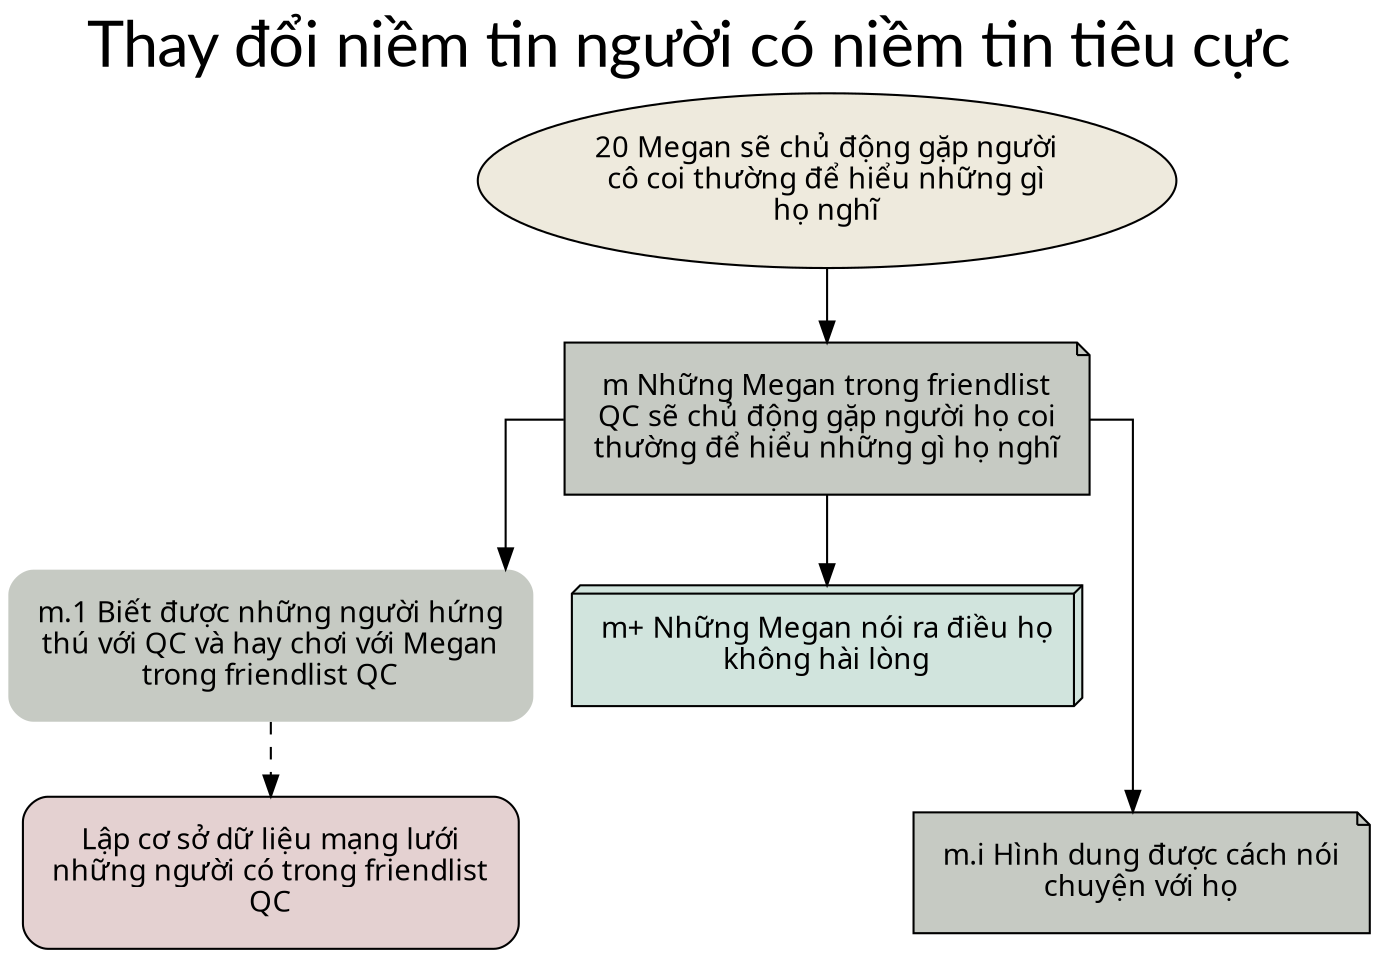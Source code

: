 digraph branch_m {
	graph [fontname=Lato,
		fontsize=30,
		label="Thay đổi niềm tin người có niềm tin tiêu cực",
		labelloc=t,
		overlap=false,
		sep=10,
		splines=ortho,
		style=rounded
	];
	node [fillcolor="#c6cac3",
		fontname="SVN-Avo",
		margin=0.2,
		shape=plaintext,
		style="filled, rounded"
	];
	edge [penwidth=1,
		style=""
	];
	"20 Megan sẽ chủ động gặp người cô coi thường để hiểu những gì họ nghĩ"	[fillcolor="#EEEADD",
		label="20 Megan sẽ chủ động gặp người\ncô coi thường để hiểu những gì\nhọ nghĩ",
		margin=0.1,
		shape=oval];
	"m Những Megan trong friendlist QC sẽ chủ động gặp người họ coi thường để hiểu những gì họ nghĩ"	[label="m Những Megan trong friendlist\nQC sẽ chủ động gặp người họ coi\nthường để hiểu những gì họ nghĩ",
		shape=note,
		style=filled];
	"20 Megan sẽ chủ động gặp người cô coi thường để hiểu những gì họ nghĩ" -> "m Những Megan trong friendlist QC sẽ chủ động gặp người họ coi thường để hiểu những gì họ nghĩ"	[minlen=1];
	"m.1 Biết được những người hứng thú với QC và hay chơi với Megan trong friendlist QC"	[label="m.1 Biết được những người hứng\nthú với QC và hay chơi với Megan\ntrong friendlist QC"];
	"Lập cơ sở dữ liệu mạng lưới những người có trong friendlist QC"	[fillcolor="#E4D1D1",
		label="Lập cơ sở dữ liệu mạng lưới\nnhững người có trong friendlist\nQC",
		shape=polygon];
	"m.1 Biết được những người hứng thú với QC và hay chơi với Megan trong friendlist QC" -> "Lập cơ sở dữ liệu mạng lưới những người có trong friendlist QC"	[minlen=1,
		style=dashed];
	"m+ Những Megan nói ra điều họ không hài lòng"	[fillcolor="#D1E4DD",
		label="m+ Những Megan nói ra điều họ\nkhông hài lòng",
		shape=box3d];
	"m.i Hình dung được cách nói chuyện với họ"	[label="m.i Hình dung được cách nói\nchuyện với họ",
		shape=note,
		style=filled];
	"m Những Megan trong friendlist QC sẽ chủ động gặp người họ coi thường để hiểu những gì họ nghĩ" -> "m.1 Biết được những người hứng thú với QC và hay chơi với Megan trong friendlist QC";
	"m Những Megan trong friendlist QC sẽ chủ động gặp người họ coi thường để hiểu những gì họ nghĩ" -> "m+ Những Megan nói ra điều họ không hài lòng"	[minlen=1];
	"m Những Megan trong friendlist QC sẽ chủ động gặp người họ coi thường để hiểu những gì họ nghĩ" -> "m.i Hình dung được cách nói chuyện với họ"	[minlen=2];
}
